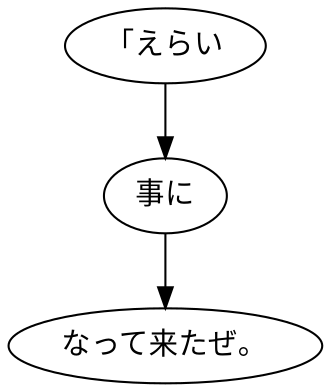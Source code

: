 digraph graph6068 {
	node0 [label="「えらい"];
	node1 [label="事に"];
	node2 [label="なって来たぜ。"];
	node0 -> node1;
	node1 -> node2;
}
